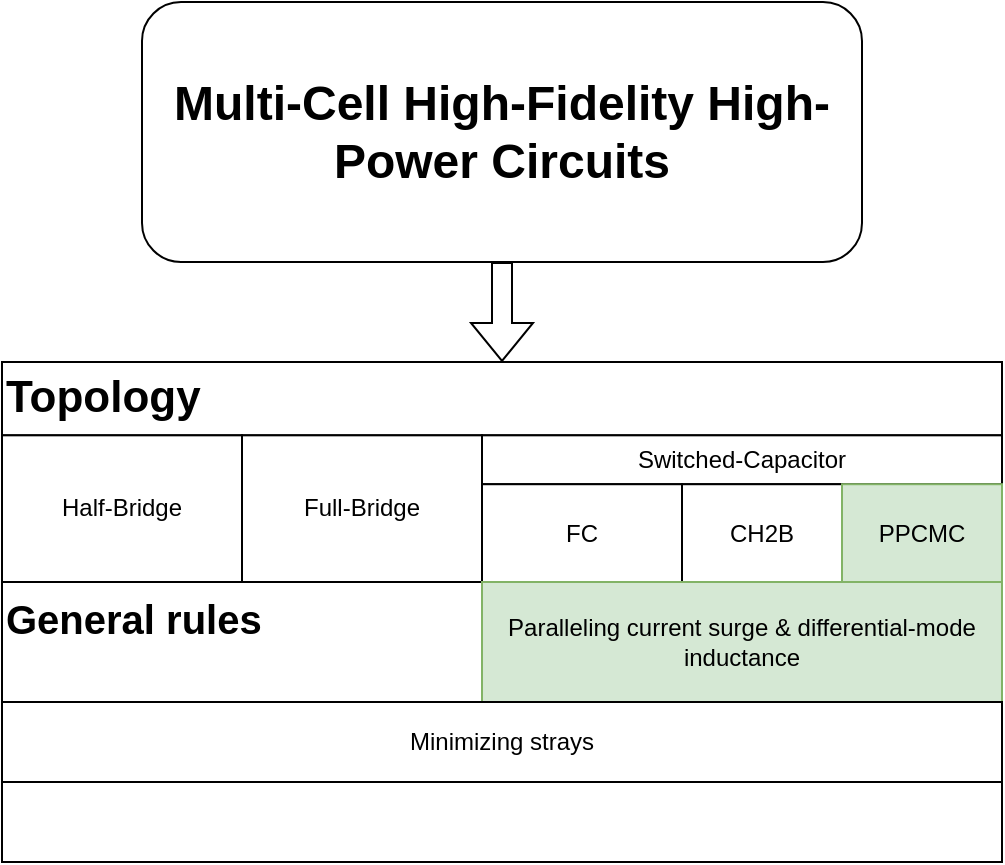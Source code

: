 <mxfile version="24.0.9" type="github">
  <diagram id="C2fSY1v2SiZeoUbDoYyL" name="Page-1">
    <mxGraphModel dx="1434" dy="792" grid="1" gridSize="10" guides="1" tooltips="1" connect="1" arrows="1" fold="1" page="1" pageScale="1" pageWidth="1169" pageHeight="827" math="0" shadow="0">
      <root>
        <mxCell id="0" />
        <mxCell id="1" parent="0" />
        <mxCell id="amalOigmN-ex_Px7Ythu-1" value="&lt;h1&gt;Multi-Cell High-Fidelity High-Power Circuits&lt;/h1&gt;" style="rounded=1;whiteSpace=wrap;html=1;" vertex="1" parent="1">
          <mxGeometry x="170" y="10" width="360" height="130" as="geometry" />
        </mxCell>
        <mxCell id="amalOigmN-ex_Px7Ythu-3" value="" style="shape=flexArrow;endArrow=classic;html=1;rounded=0;exitX=0.5;exitY=1;exitDx=0;exitDy=0;entryX=0.5;entryY=0;entryDx=0;entryDy=0;" edge="1" parent="1" source="amalOigmN-ex_Px7Ythu-1" target="amalOigmN-ex_Px7Ythu-2">
          <mxGeometry width="50" height="50" relative="1" as="geometry">
            <mxPoint x="340" y="180" as="sourcePoint" />
            <mxPoint x="390" y="130" as="targetPoint" />
          </mxGeometry>
        </mxCell>
        <mxCell id="amalOigmN-ex_Px7Ythu-11" value="" style="group;align=left;" vertex="1" connectable="0" parent="1">
          <mxGeometry x="100" y="190" width="500" height="110" as="geometry" />
        </mxCell>
        <mxCell id="amalOigmN-ex_Px7Ythu-2" value="&lt;font size=&quot;1&quot;&gt;&lt;b style=&quot;font-size: 22px;&quot;&gt;Topology&lt;/b&gt;&lt;/font&gt;" style="rounded=0;whiteSpace=wrap;html=1;align=left;" vertex="1" parent="amalOigmN-ex_Px7Ythu-11">
          <mxGeometry width="500" height="36.667" as="geometry" />
        </mxCell>
        <mxCell id="amalOigmN-ex_Px7Ythu-4" value="Half-Bridge" style="rounded=0;whiteSpace=wrap;html=1;" vertex="1" parent="amalOigmN-ex_Px7Ythu-11">
          <mxGeometry y="36.667" width="120" height="73.333" as="geometry" />
        </mxCell>
        <mxCell id="amalOigmN-ex_Px7Ythu-5" value="&lt;div&gt;Full-Bridge&lt;/div&gt;" style="rounded=0;whiteSpace=wrap;html=1;" vertex="1" parent="amalOigmN-ex_Px7Ythu-11">
          <mxGeometry x="120" y="36.667" width="120" height="73.333" as="geometry" />
        </mxCell>
        <mxCell id="amalOigmN-ex_Px7Ythu-6" value="Switched-Capacitor" style="rounded=0;whiteSpace=wrap;html=1;" vertex="1" parent="amalOigmN-ex_Px7Ythu-11">
          <mxGeometry x="240" y="36.667" width="260" height="24.444" as="geometry" />
        </mxCell>
        <mxCell id="amalOigmN-ex_Px7Ythu-7" value="FC" style="rounded=0;whiteSpace=wrap;html=1;" vertex="1" parent="amalOigmN-ex_Px7Ythu-11">
          <mxGeometry x="240" y="61.111" width="100" height="48.889" as="geometry" />
        </mxCell>
        <mxCell id="amalOigmN-ex_Px7Ythu-8" value="&lt;div&gt;CH2B&lt;br&gt;&lt;/div&gt;" style="rounded=0;whiteSpace=wrap;html=1;" vertex="1" parent="amalOigmN-ex_Px7Ythu-11">
          <mxGeometry x="340" y="61.111" width="80" height="48.889" as="geometry" />
        </mxCell>
        <mxCell id="amalOigmN-ex_Px7Ythu-9" value="&lt;div&gt;PPCMC&lt;br&gt;&lt;/div&gt;" style="rounded=0;whiteSpace=wrap;html=1;fillColor=#d5e8d4;strokeColor=#82b366;" vertex="1" parent="amalOigmN-ex_Px7Ythu-11">
          <mxGeometry x="420" y="61.111" width="80" height="48.889" as="geometry" />
        </mxCell>
        <mxCell id="amalOigmN-ex_Px7Ythu-19" value="&lt;div&gt;&lt;b&gt;&lt;font style=&quot;font-size: 20px;&quot;&gt;General rules&lt;/font&gt;&lt;/b&gt;&lt;br&gt;&lt;/div&gt;" style="rounded=0;whiteSpace=wrap;html=1;align=left;verticalAlign=top;" vertex="1" parent="1">
          <mxGeometry x="100" y="300" width="500" height="140" as="geometry" />
        </mxCell>
        <mxCell id="amalOigmN-ex_Px7Ythu-21" value="Paralleling current surge &amp;amp; differential-mode inductance" style="rounded=0;whiteSpace=wrap;html=1;fillColor=#d5e8d4;strokeColor=#82b366;" vertex="1" parent="1">
          <mxGeometry x="340" y="300" width="260" height="60" as="geometry" />
        </mxCell>
        <mxCell id="amalOigmN-ex_Px7Ythu-22" value="Minimizing strays" style="rounded=0;whiteSpace=wrap;html=1;" vertex="1" parent="1">
          <mxGeometry x="100" y="360" width="500" height="40" as="geometry" />
        </mxCell>
      </root>
    </mxGraphModel>
  </diagram>
</mxfile>
